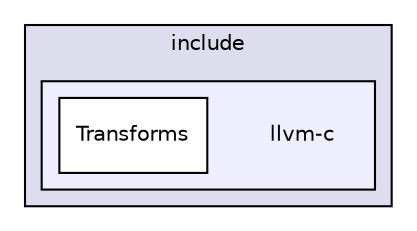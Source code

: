 digraph "include/llvm-c" {
  bgcolor=transparent;
  compound=true
  node [ fontsize="10", fontname="Helvetica"];
  edge [ labelfontsize="10", labelfontname="Helvetica"];
  subgraph clusterdir_d44c64559bbebec7f509842c48db8b23 {
    graph [ bgcolor="#ddddee", pencolor="black", label="include" fontname="Helvetica", fontsize="10", URL="dir_d44c64559bbebec7f509842c48db8b23.html"]
  subgraph clusterdir_db1e4f1ef1b4536ff54becd23c94e664 {
    graph [ bgcolor="#eeeeff", pencolor="black", label="" URL="dir_db1e4f1ef1b4536ff54becd23c94e664.html"];
    dir_db1e4f1ef1b4536ff54becd23c94e664 [shape=plaintext label="llvm-c"];
    dir_a89bd74d2665817b2a8a282de047e17f [shape=box label="Transforms" color="black" fillcolor="white" style="filled" URL="dir_a89bd74d2665817b2a8a282de047e17f.html"];
  }
  }
}
